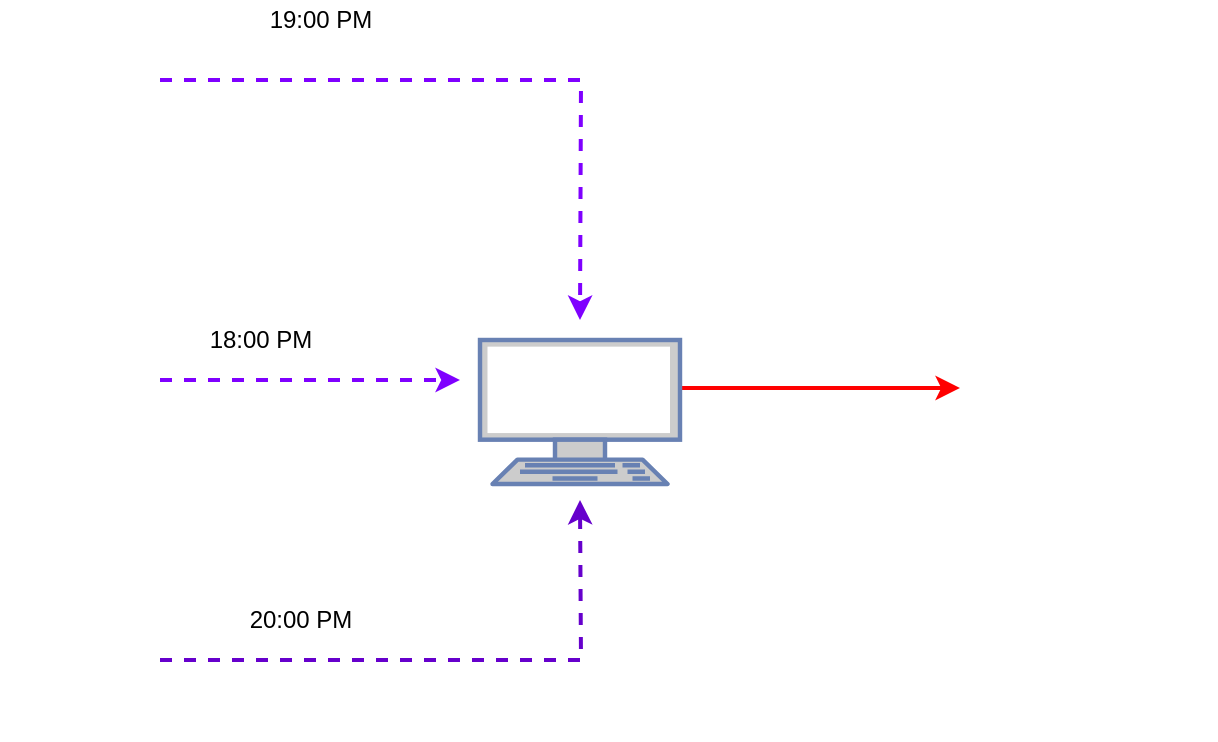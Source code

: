 <mxfile version="15.4.3" type="github"><diagram id="lF1lwWY2g58iqvoHFtlb" name="第 1 页"><mxGraphModel dx="1163" dy="690" grid="1" gridSize="10" guides="1" tooltips="1" connect="1" arrows="1" fold="1" page="1" pageScale="1" pageWidth="827" pageHeight="1169" math="0" shadow="0"><root><mxCell id="0"/><mxCell id="1" parent="0"/><mxCell id="kuAPa7SJcxUD_W2Ru3lu-12" style="edgeStyle=orthogonalEdgeStyle;rounded=0;orthogonalLoop=1;jettySize=auto;html=1;exitX=1;exitY=0.5;exitDx=0;exitDy=0;strokeWidth=2;strokeColor=#7F00FF;dashed=1;" edge="1" parent="1" source="kuAPa7SJcxUD_W2Ru3lu-2"><mxGeometry relative="1" as="geometry"><mxPoint x="400" y="430" as="targetPoint"/></mxGeometry></mxCell><mxCell id="kuAPa7SJcxUD_W2Ru3lu-2" value="" style="shape=image;html=1;verticalAlign=top;verticalLabelPosition=bottom;labelBackgroundColor=#ffffff;imageAspect=0;aspect=fixed;image=https://cdn4.iconfinder.com/data/icons/avatars-xmas-giveaway/128/boy_person_avatar_kid-128.png" vertex="1" parent="1"><mxGeometry x="110" y="270" width="80" height="80" as="geometry"/></mxCell><mxCell id="kuAPa7SJcxUD_W2Ru3lu-8" style="edgeStyle=orthogonalEdgeStyle;rounded=0;orthogonalLoop=1;jettySize=auto;html=1;strokeWidth=2;strokeColor=#7F00FF;dashed=1;" edge="1" parent="1" source="kuAPa7SJcxUD_W2Ru3lu-4"><mxGeometry relative="1" as="geometry"><mxPoint x="340" y="460" as="targetPoint"/></mxGeometry></mxCell><mxCell id="kuAPa7SJcxUD_W2Ru3lu-4" value="" style="shape=image;html=1;verticalAlign=top;verticalLabelPosition=bottom;labelBackgroundColor=#ffffff;imageAspect=0;aspect=fixed;image=https://cdn4.iconfinder.com/data/icons/avatars-xmas-giveaway/128/afro_woman_female_person-128.png" vertex="1" parent="1"><mxGeometry x="110" y="420" width="80" height="80" as="geometry"/></mxCell><mxCell id="kuAPa7SJcxUD_W2Ru3lu-13" style="edgeStyle=orthogonalEdgeStyle;rounded=0;orthogonalLoop=1;jettySize=auto;html=1;exitX=1;exitY=0.5;exitDx=0;exitDy=0;strokeWidth=2;strokeColor=#6600CC;dashed=1;" edge="1" parent="1" source="kuAPa7SJcxUD_W2Ru3lu-5"><mxGeometry relative="1" as="geometry"><mxPoint x="400" y="520" as="targetPoint"/></mxGeometry></mxCell><mxCell id="kuAPa7SJcxUD_W2Ru3lu-5" value="" style="shape=image;html=1;verticalAlign=top;verticalLabelPosition=bottom;labelBackgroundColor=#ffffff;imageAspect=0;aspect=fixed;image=https://cdn1.iconfinder.com/data/icons/user-pictures/100/male3-128.png" vertex="1" parent="1"><mxGeometry x="110" y="560" width="80" height="80" as="geometry"/></mxCell><mxCell id="kuAPa7SJcxUD_W2Ru3lu-11" style="edgeStyle=orthogonalEdgeStyle;rounded=0;orthogonalLoop=1;jettySize=auto;html=1;strokeWidth=2;strokeColor=#FF0000;" edge="1" parent="1" source="kuAPa7SJcxUD_W2Ru3lu-6"><mxGeometry relative="1" as="geometry"><mxPoint x="590" y="464" as="targetPoint"/><Array as="points"><mxPoint x="580" y="464"/><mxPoint x="580" y="464"/></Array></mxGeometry></mxCell><mxCell id="kuAPa7SJcxUD_W2Ru3lu-6" value="" style="fontColor=#0066CC;verticalAlign=top;verticalLabelPosition=bottom;labelPosition=center;align=center;html=1;outlineConnect=0;fillColor=#CCCCCC;strokeColor=#6881B3;gradientColor=none;gradientDirection=north;strokeWidth=2;shape=mxgraph.networks.terminal;" vertex="1" parent="1"><mxGeometry x="350" y="440" width="100" height="72" as="geometry"/></mxCell><mxCell id="kuAPa7SJcxUD_W2Ru3lu-7" value="" style="shape=image;html=1;verticalAlign=top;verticalLabelPosition=bottom;labelBackgroundColor=#ffffff;imageAspect=0;aspect=fixed;image=https://cdn2.iconfinder.com/data/icons/crystalproject/128x128/filesystems/www.png" vertex="1" parent="1"><mxGeometry x="590" y="396" width="128" height="128" as="geometry"/></mxCell><mxCell id="kuAPa7SJcxUD_W2Ru3lu-14" value="19:00 PM" style="text;html=1;align=center;verticalAlign=middle;resizable=0;points=[];autosize=1;strokeColor=none;fillColor=none;" vertex="1" parent="1"><mxGeometry x="235" y="270" width="70" height="20" as="geometry"/></mxCell><mxCell id="kuAPa7SJcxUD_W2Ru3lu-15" value="18:00 PM" style="text;html=1;align=center;verticalAlign=middle;resizable=0;points=[];autosize=1;strokeColor=none;fillColor=none;" vertex="1" parent="1"><mxGeometry x="205" y="430" width="70" height="20" as="geometry"/></mxCell><mxCell id="kuAPa7SJcxUD_W2Ru3lu-16" value="20:00 PM" style="text;html=1;align=center;verticalAlign=middle;resizable=0;points=[];autosize=1;strokeColor=none;fillColor=none;" vertex="1" parent="1"><mxGeometry x="225" y="570" width="70" height="20" as="geometry"/></mxCell></root></mxGraphModel></diagram></mxfile>
